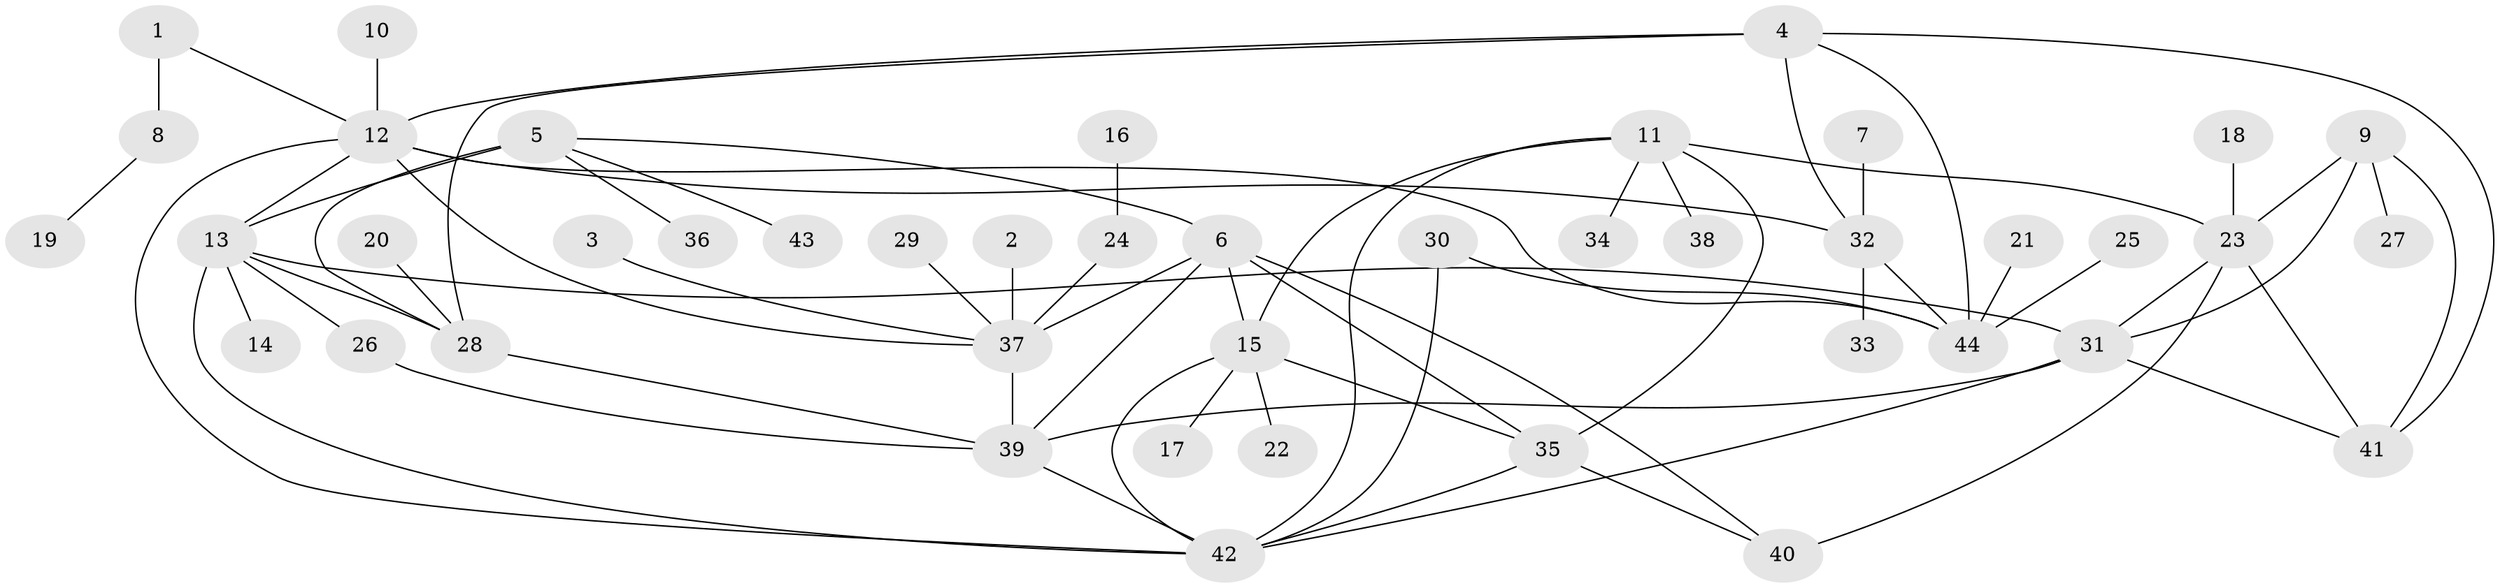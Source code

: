 // original degree distribution, {3: 0.04597701149425287, 8: 0.04597701149425287, 9: 0.022988505747126436, 7: 0.05747126436781609, 5: 0.022988505747126436, 10: 0.022988505747126436, 6: 0.04597701149425287, 2: 0.16091954022988506, 1: 0.5632183908045977, 4: 0.011494252873563218}
// Generated by graph-tools (version 1.1) at 2025/37/03/04/25 23:37:33]
// undirected, 44 vertices, 69 edges
graph export_dot {
  node [color=gray90,style=filled];
  1;
  2;
  3;
  4;
  5;
  6;
  7;
  8;
  9;
  10;
  11;
  12;
  13;
  14;
  15;
  16;
  17;
  18;
  19;
  20;
  21;
  22;
  23;
  24;
  25;
  26;
  27;
  28;
  29;
  30;
  31;
  32;
  33;
  34;
  35;
  36;
  37;
  38;
  39;
  40;
  41;
  42;
  43;
  44;
  1 -- 8 [weight=1.0];
  1 -- 12 [weight=1.0];
  2 -- 37 [weight=1.0];
  3 -- 37 [weight=1.0];
  4 -- 12 [weight=1.0];
  4 -- 28 [weight=1.0];
  4 -- 32 [weight=1.0];
  4 -- 41 [weight=1.0];
  4 -- 44 [weight=1.0];
  5 -- 6 [weight=1.0];
  5 -- 13 [weight=2.0];
  5 -- 28 [weight=2.0];
  5 -- 36 [weight=1.0];
  5 -- 43 [weight=1.0];
  6 -- 15 [weight=1.0];
  6 -- 35 [weight=1.0];
  6 -- 37 [weight=1.0];
  6 -- 39 [weight=2.0];
  6 -- 40 [weight=1.0];
  7 -- 32 [weight=1.0];
  8 -- 19 [weight=1.0];
  9 -- 23 [weight=1.0];
  9 -- 27 [weight=1.0];
  9 -- 31 [weight=1.0];
  9 -- 41 [weight=1.0];
  10 -- 12 [weight=1.0];
  11 -- 15 [weight=1.0];
  11 -- 23 [weight=1.0];
  11 -- 34 [weight=1.0];
  11 -- 35 [weight=1.0];
  11 -- 38 [weight=1.0];
  11 -- 42 [weight=1.0];
  12 -- 13 [weight=1.0];
  12 -- 32 [weight=1.0];
  12 -- 37 [weight=1.0];
  12 -- 42 [weight=1.0];
  12 -- 44 [weight=1.0];
  13 -- 14 [weight=1.0];
  13 -- 26 [weight=1.0];
  13 -- 28 [weight=1.0];
  13 -- 31 [weight=1.0];
  13 -- 42 [weight=1.0];
  15 -- 17 [weight=1.0];
  15 -- 22 [weight=1.0];
  15 -- 35 [weight=1.0];
  15 -- 42 [weight=1.0];
  16 -- 24 [weight=1.0];
  18 -- 23 [weight=1.0];
  20 -- 28 [weight=1.0];
  21 -- 44 [weight=1.0];
  23 -- 31 [weight=1.0];
  23 -- 40 [weight=1.0];
  23 -- 41 [weight=1.0];
  24 -- 37 [weight=1.0];
  25 -- 44 [weight=1.0];
  26 -- 39 [weight=1.0];
  28 -- 39 [weight=1.0];
  29 -- 37 [weight=1.0];
  30 -- 42 [weight=1.0];
  30 -- 44 [weight=1.0];
  31 -- 39 [weight=1.0];
  31 -- 41 [weight=1.0];
  31 -- 42 [weight=1.0];
  32 -- 33 [weight=1.0];
  32 -- 44 [weight=1.0];
  35 -- 40 [weight=1.0];
  35 -- 42 [weight=1.0];
  37 -- 39 [weight=2.0];
  39 -- 42 [weight=1.0];
}
